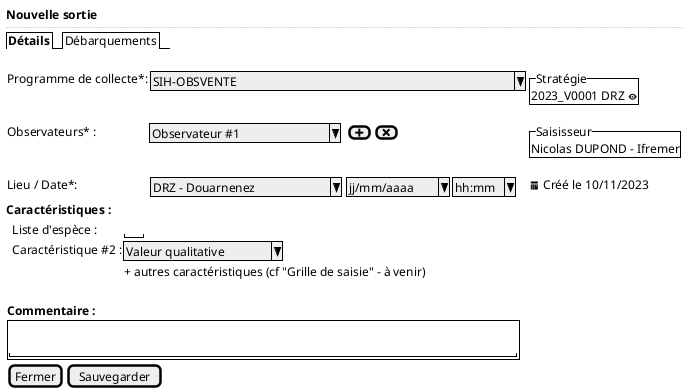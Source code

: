 @startsalt
{
  <b>Nouvelle sortie
  ..
  {/ <b>Détails | Débarquements }
  .
  {

      Programme de collecte*:    | { ^SIH-OBSVENTE                                 ^ } | * | {^"Stratégie"

      2023_V0001 DRZ <&eye> }

      Observateurs* :            | ^ Observateur #1       ^ | { [<&plus>] | [<&x>] } | {^"Saisisseur"
                                                                                               Nicolas DUPOND - Ifremer  }

      Lieu / Date*:     | { ^DRZ - Douarnenez      ^ } | { ^ jj/mm/aaaa^  |  ^ hh:mm^ } | <&calendar> Créé le 10/11/2023

  }

  <b>Caractéristiques :

  {
      . | Liste d'espèce :      | "  "
      . | Caractéristique #2 :  | ^Valeur qualitative^
      . | .                     | + autres caractéristiques (cf "Grille de saisie" - à venir)
      . | .
  }

  {
     <b>Commentaire :

     {+ .
        "                                                               "
     }
  }

  { [Fermer] | [Sauvegarder] }
}
@endsalt
